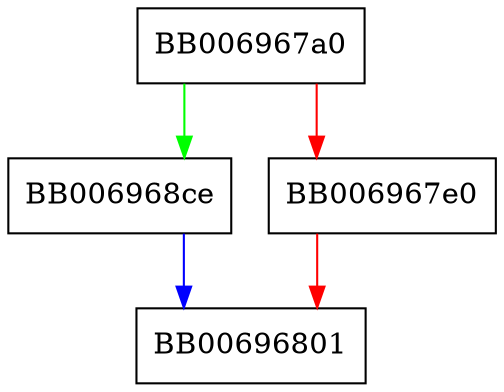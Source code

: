 digraph aesni_cbc_hmac_sha256_set_mac_key {
  node [shape="box"];
  graph [splines=ortho];
  BB006967a0 -> BB006968ce [color="green"];
  BB006967a0 -> BB006967e0 [color="red"];
  BB006967e0 -> BB00696801 [color="red"];
  BB006968ce -> BB00696801 [color="blue"];
}